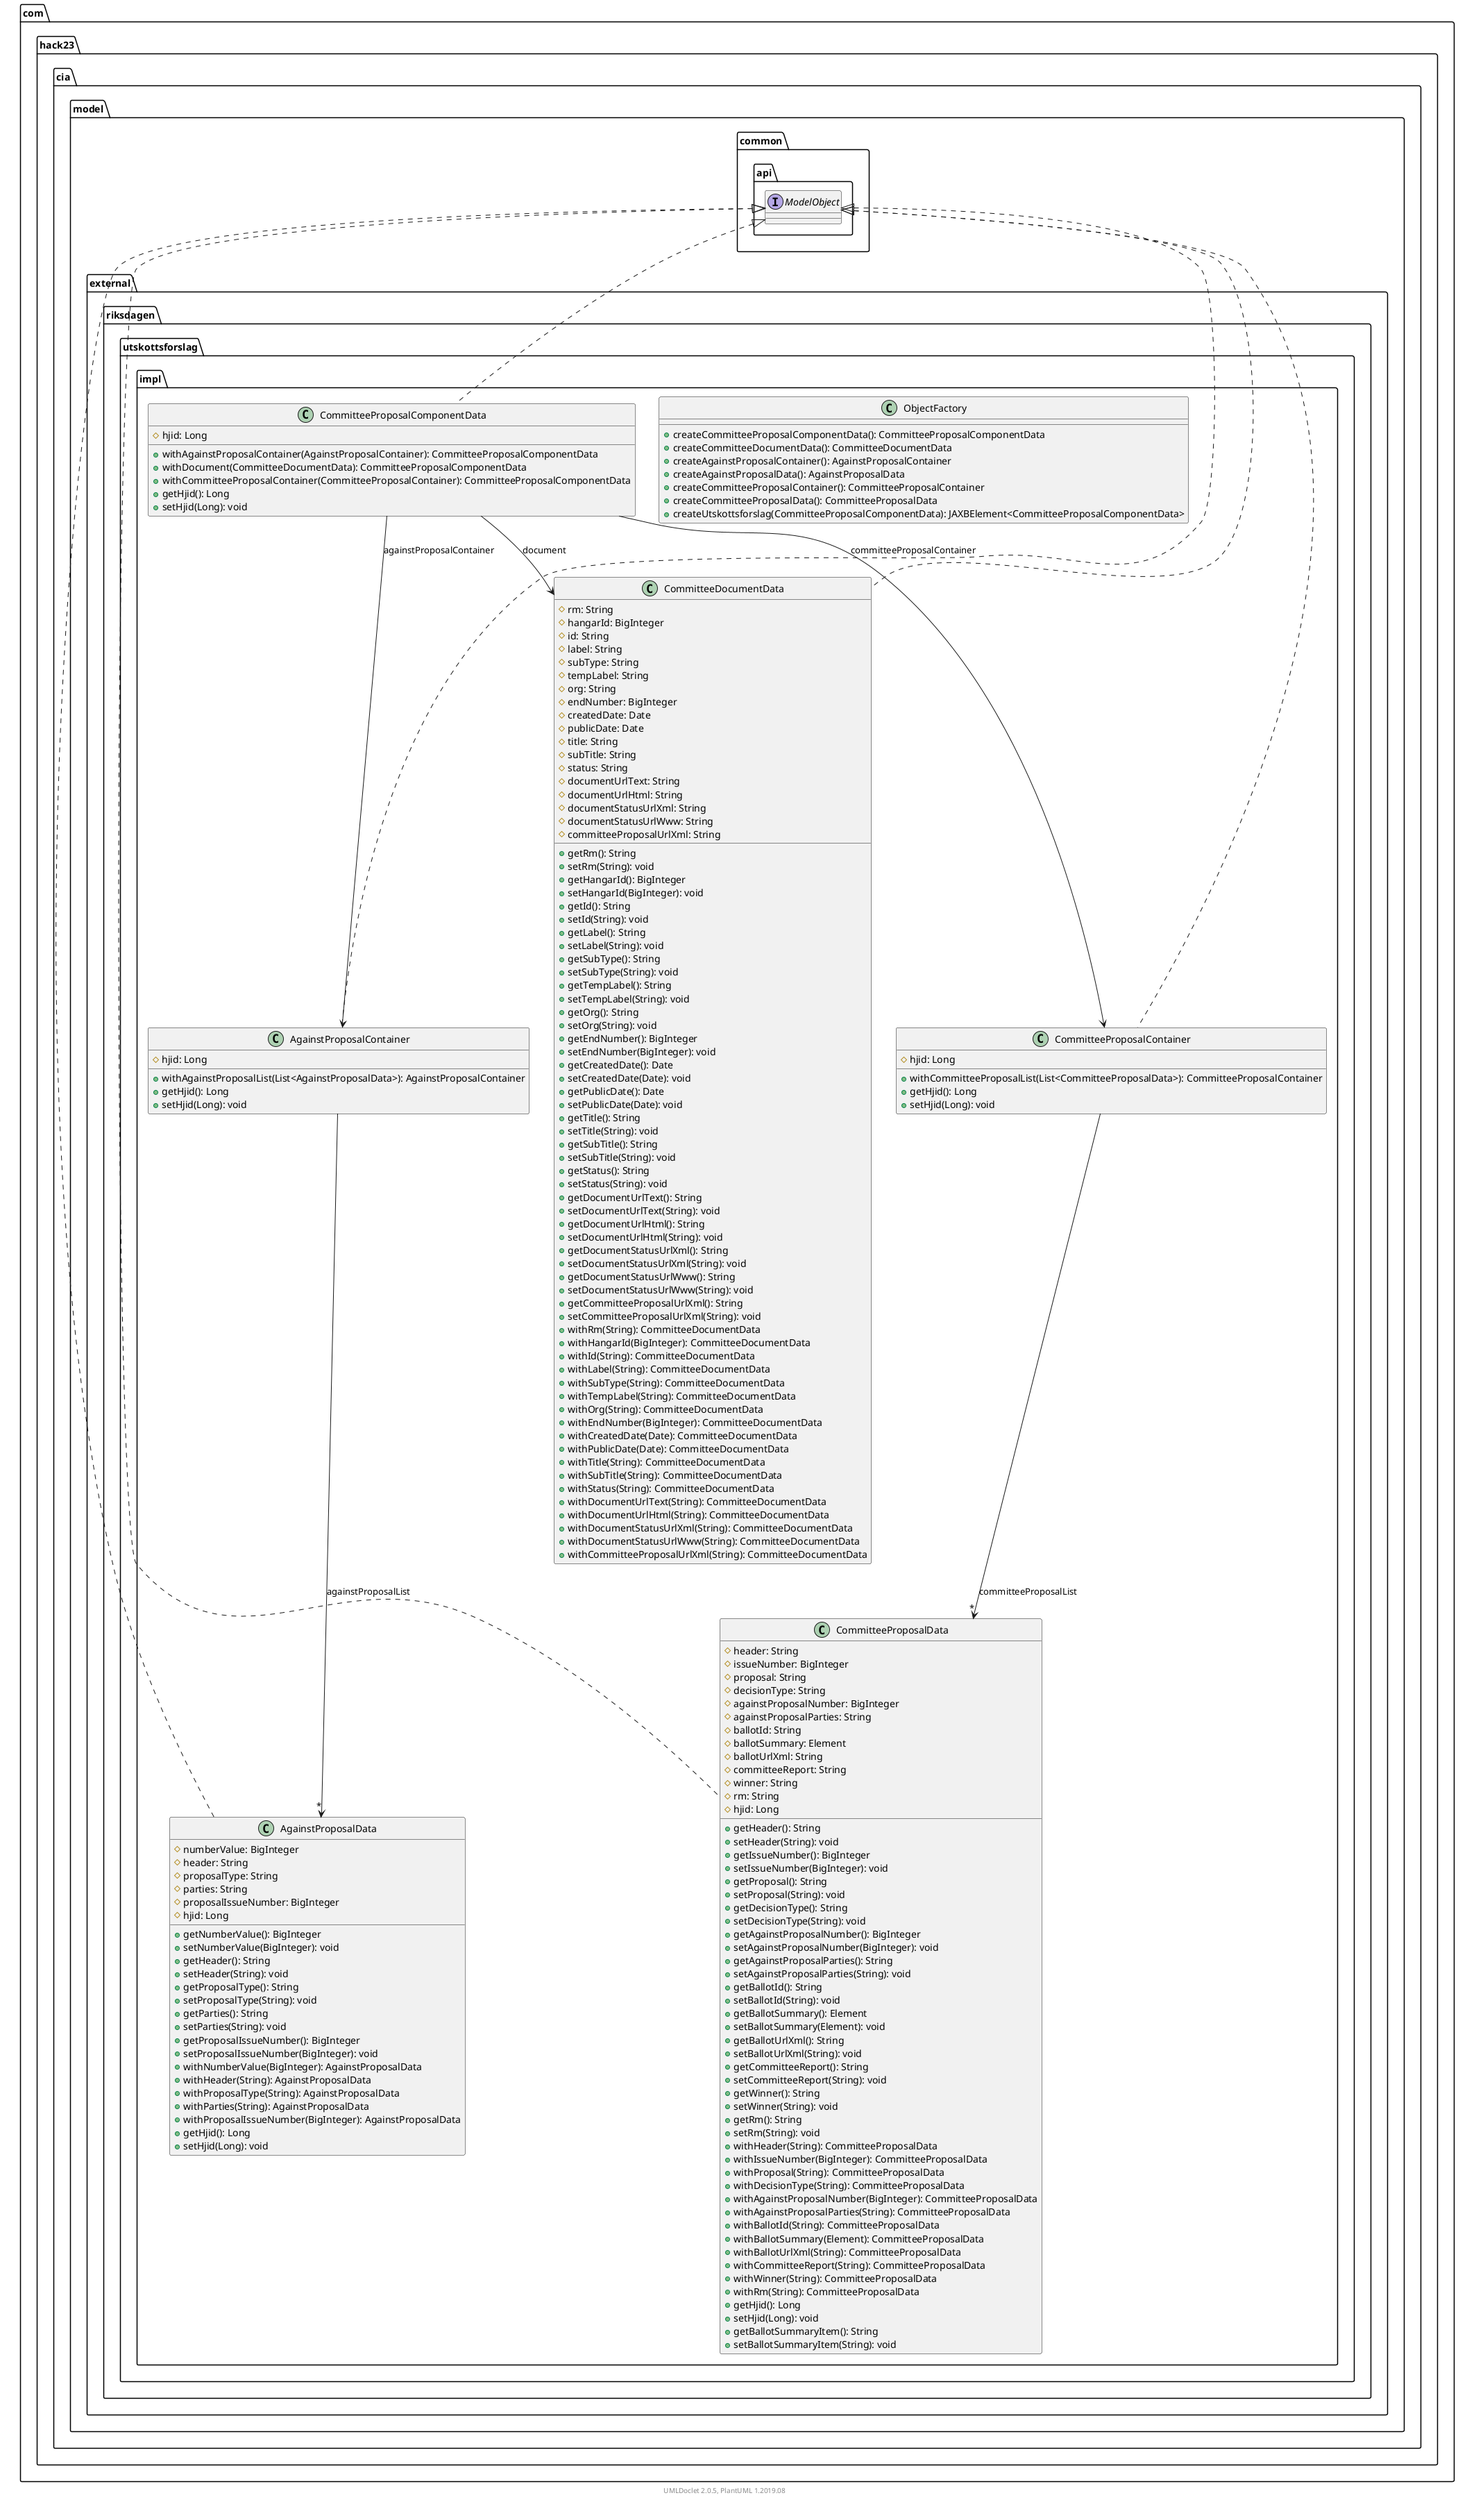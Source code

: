 @startuml
    namespace com.hack23.cia.model.external.riksdagen.utskottsforslag.impl {

        class AgainstProposalData [[AgainstProposalData.html]] {
            #numberValue: BigInteger
            #header: String
            #proposalType: String
            #parties: String
            #proposalIssueNumber: BigInteger
            #hjid: Long
            +getNumberValue(): BigInteger
            +setNumberValue(BigInteger): void
            +getHeader(): String
            +setHeader(String): void
            +getProposalType(): String
            +setProposalType(String): void
            +getParties(): String
            +setParties(String): void
            +getProposalIssueNumber(): BigInteger
            +setProposalIssueNumber(BigInteger): void
            +withNumberValue(BigInteger): AgainstProposalData
            +withHeader(String): AgainstProposalData
            +withProposalType(String): AgainstProposalData
            +withParties(String): AgainstProposalData
            +withProposalIssueNumber(BigInteger): AgainstProposalData
            +getHjid(): Long
            +setHjid(Long): void
        }

        class CommitteeDocumentData [[CommitteeDocumentData.html]] {
            #rm: String
            #hangarId: BigInteger
            #id: String
            #label: String
            #subType: String
            #tempLabel: String
            #org: String
            #endNumber: BigInteger
            #createdDate: Date
            #publicDate: Date
            #title: String
            #subTitle: String
            #status: String
            #documentUrlText: String
            #documentUrlHtml: String
            #documentStatusUrlXml: String
            #documentStatusUrlWww: String
            #committeeProposalUrlXml: String
            +getRm(): String
            +setRm(String): void
            +getHangarId(): BigInteger
            +setHangarId(BigInteger): void
            +getId(): String
            +setId(String): void
            +getLabel(): String
            +setLabel(String): void
            +getSubType(): String
            +setSubType(String): void
            +getTempLabel(): String
            +setTempLabel(String): void
            +getOrg(): String
            +setOrg(String): void
            +getEndNumber(): BigInteger
            +setEndNumber(BigInteger): void
            +getCreatedDate(): Date
            +setCreatedDate(Date): void
            +getPublicDate(): Date
            +setPublicDate(Date): void
            +getTitle(): String
            +setTitle(String): void
            +getSubTitle(): String
            +setSubTitle(String): void
            +getStatus(): String
            +setStatus(String): void
            +getDocumentUrlText(): String
            +setDocumentUrlText(String): void
            +getDocumentUrlHtml(): String
            +setDocumentUrlHtml(String): void
            +getDocumentStatusUrlXml(): String
            +setDocumentStatusUrlXml(String): void
            +getDocumentStatusUrlWww(): String
            +setDocumentStatusUrlWww(String): void
            +getCommitteeProposalUrlXml(): String
            +setCommitteeProposalUrlXml(String): void
            +withRm(String): CommitteeDocumentData
            +withHangarId(BigInteger): CommitteeDocumentData
            +withId(String): CommitteeDocumentData
            +withLabel(String): CommitteeDocumentData
            +withSubType(String): CommitteeDocumentData
            +withTempLabel(String): CommitteeDocumentData
            +withOrg(String): CommitteeDocumentData
            +withEndNumber(BigInteger): CommitteeDocumentData
            +withCreatedDate(Date): CommitteeDocumentData
            +withPublicDate(Date): CommitteeDocumentData
            +withTitle(String): CommitteeDocumentData
            +withSubTitle(String): CommitteeDocumentData
            +withStatus(String): CommitteeDocumentData
            +withDocumentUrlText(String): CommitteeDocumentData
            +withDocumentUrlHtml(String): CommitteeDocumentData
            +withDocumentStatusUrlXml(String): CommitteeDocumentData
            +withDocumentStatusUrlWww(String): CommitteeDocumentData
            +withCommitteeProposalUrlXml(String): CommitteeDocumentData
        }

        class ObjectFactory [[ObjectFactory.html]] {
            +createCommitteeProposalComponentData(): CommitteeProposalComponentData
            +createCommitteeDocumentData(): CommitteeDocumentData
            +createAgainstProposalContainer(): AgainstProposalContainer
            +createAgainstProposalData(): AgainstProposalData
            +createCommitteeProposalContainer(): CommitteeProposalContainer
            +createCommitteeProposalData(): CommitteeProposalData
            +createUtskottsforslag(CommitteeProposalComponentData): JAXBElement<CommitteeProposalComponentData>
        }

        class CommitteeProposalContainer [[CommitteeProposalContainer.html]] {
            #hjid: Long
            +withCommitteeProposalList(List<CommitteeProposalData>): CommitteeProposalContainer
            +getHjid(): Long
            +setHjid(Long): void
        }

        class CommitteeProposalData [[CommitteeProposalData.html]] {
            #header: String
            #issueNumber: BigInteger
            #proposal: String
            #decisionType: String
            #againstProposalNumber: BigInteger
            #againstProposalParties: String
            #ballotId: String
            #ballotSummary: Element
            #ballotUrlXml: String
            #committeeReport: String
            #winner: String
            #rm: String
            #hjid: Long
            +getHeader(): String
            +setHeader(String): void
            +getIssueNumber(): BigInteger
            +setIssueNumber(BigInteger): void
            +getProposal(): String
            +setProposal(String): void
            +getDecisionType(): String
            +setDecisionType(String): void
            +getAgainstProposalNumber(): BigInteger
            +setAgainstProposalNumber(BigInteger): void
            +getAgainstProposalParties(): String
            +setAgainstProposalParties(String): void
            +getBallotId(): String
            +setBallotId(String): void
            +getBallotSummary(): Element
            +setBallotSummary(Element): void
            +getBallotUrlXml(): String
            +setBallotUrlXml(String): void
            +getCommitteeReport(): String
            +setCommitteeReport(String): void
            +getWinner(): String
            +setWinner(String): void
            +getRm(): String
            +setRm(String): void
            +withHeader(String): CommitteeProposalData
            +withIssueNumber(BigInteger): CommitteeProposalData
            +withProposal(String): CommitteeProposalData
            +withDecisionType(String): CommitteeProposalData
            +withAgainstProposalNumber(BigInteger): CommitteeProposalData
            +withAgainstProposalParties(String): CommitteeProposalData
            +withBallotId(String): CommitteeProposalData
            +withBallotSummary(Element): CommitteeProposalData
            +withBallotUrlXml(String): CommitteeProposalData
            +withCommitteeReport(String): CommitteeProposalData
            +withWinner(String): CommitteeProposalData
            +withRm(String): CommitteeProposalData
            +getHjid(): Long
            +setHjid(Long): void
            +getBallotSummaryItem(): String
            +setBallotSummaryItem(String): void
        }

        class CommitteeProposalComponentData [[CommitteeProposalComponentData.html]] {
            #hjid: Long
            +withAgainstProposalContainer(AgainstProposalContainer): CommitteeProposalComponentData
            +withDocument(CommitteeDocumentData): CommitteeProposalComponentData
            +withCommitteeProposalContainer(CommitteeProposalContainer): CommitteeProposalComponentData
            +getHjid(): Long
            +setHjid(Long): void
        }

        class AgainstProposalContainer [[AgainstProposalContainer.html]] {
            #hjid: Long
            +withAgainstProposalList(List<AgainstProposalData>): AgainstProposalContainer
            +getHjid(): Long
            +setHjid(Long): void
        }

        com.hack23.cia.model.common.api.ModelObject <|.. AgainstProposalData
        com.hack23.cia.model.common.api.ModelObject <|.. CommitteeDocumentData
        com.hack23.cia.model.common.api.ModelObject <|.. CommitteeProposalContainer
        CommitteeProposalContainer --> "*" CommitteeProposalData: committeeProposalList
        com.hack23.cia.model.common.api.ModelObject <|.. CommitteeProposalData
        com.hack23.cia.model.common.api.ModelObject <|.. CommitteeProposalComponentData
        CommitteeProposalComponentData --> AgainstProposalContainer: againstProposalContainer
        CommitteeProposalComponentData --> CommitteeDocumentData: document
        CommitteeProposalComponentData --> CommitteeProposalContainer: committeeProposalContainer
        com.hack23.cia.model.common.api.ModelObject <|.. AgainstProposalContainer
        AgainstProposalContainer --> "*" AgainstProposalData: againstProposalList
    }

    namespace com.hack23.cia.model.common.api {
        interface ModelObject
    }

    center footer UMLDoclet 2.0.5, PlantUML 1.2019.08
@enduml
